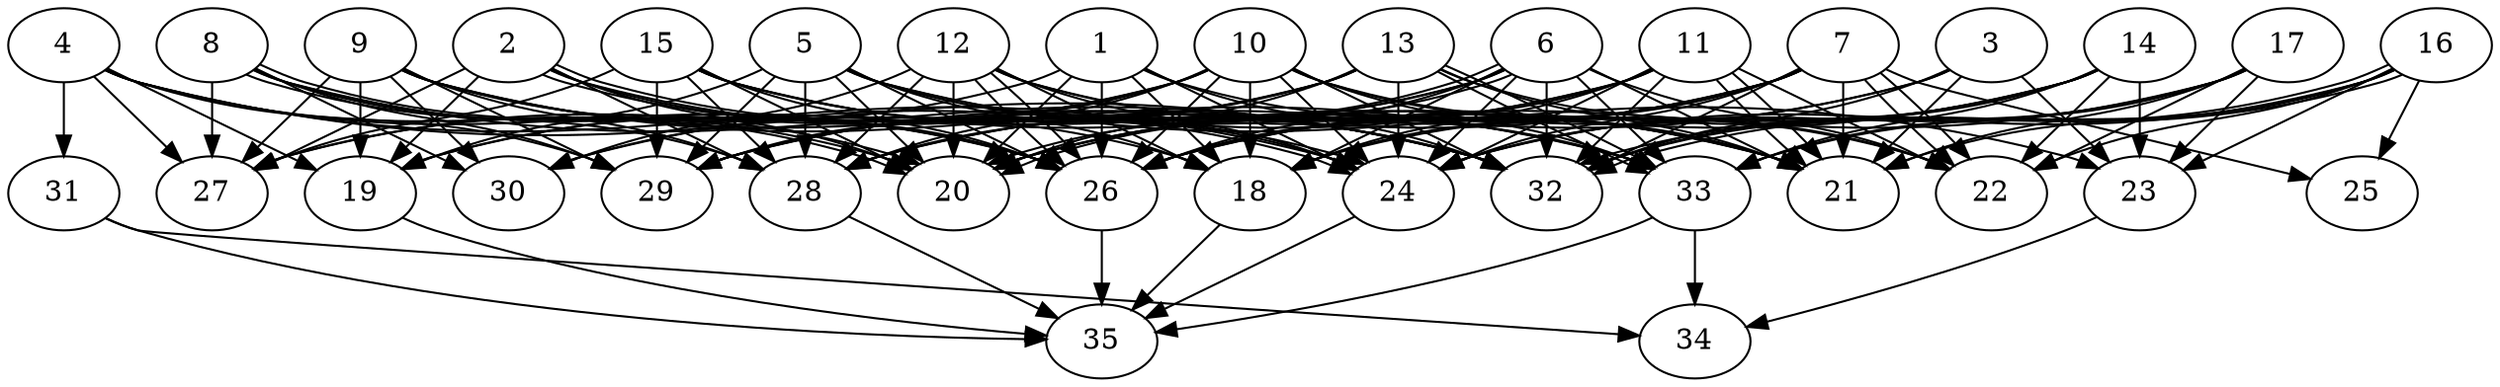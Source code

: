 // DAG automatically generated by daggen at Thu Oct  3 14:05:37 2019
// ./daggen --dot -n 35 --ccr 0.4 --fat 0.7 --regular 0.5 --density 0.9 --mindata 5242880 --maxdata 52428800 
digraph G {
  1 [size="88849920", alpha="0.07", expect_size="35539968"] 
  1 -> 18 [size ="35539968"]
  1 -> 20 [size ="35539968"]
  1 -> 21 [size ="35539968"]
  1 -> 24 [size ="35539968"]
  1 -> 26 [size ="35539968"]
  1 -> 27 [size ="35539968"]
  1 -> 32 [size ="35539968"]
  2 [size="16837120", alpha="0.13", expect_size="6734848"] 
  2 -> 19 [size ="6734848"]
  2 -> 20 [size ="6734848"]
  2 -> 24 [size ="6734848"]
  2 -> 24 [size ="6734848"]
  2 -> 26 [size ="6734848"]
  2 -> 27 [size ="6734848"]
  2 -> 28 [size ="6734848"]
  2 -> 32 [size ="6734848"]
  3 [size="109186560", alpha="0.12", expect_size="43674624"] 
  3 -> 20 [size ="43674624"]
  3 -> 21 [size ="43674624"]
  3 -> 23 [size ="43674624"]
  3 -> 28 [size ="43674624"]
  3 -> 32 [size ="43674624"]
  4 [size="26869760", alpha="0.02", expect_size="10747904"] 
  4 -> 19 [size ="10747904"]
  4 -> 20 [size ="10747904"]
  4 -> 24 [size ="10747904"]
  4 -> 26 [size ="10747904"]
  4 -> 27 [size ="10747904"]
  4 -> 29 [size ="10747904"]
  4 -> 31 [size ="10747904"]
  4 -> 32 [size ="10747904"]
  5 [size="52088320", alpha="0.05", expect_size="20835328"] 
  5 -> 18 [size ="20835328"]
  5 -> 19 [size ="20835328"]
  5 -> 20 [size ="20835328"]
  5 -> 21 [size ="20835328"]
  5 -> 23 [size ="20835328"]
  5 -> 24 [size ="20835328"]
  5 -> 26 [size ="20835328"]
  5 -> 28 [size ="20835328"]
  5 -> 29 [size ="20835328"]
  6 [size="58603520", alpha="0.08", expect_size="23441408"] 
  6 -> 18 [size ="23441408"]
  6 -> 20 [size ="23441408"]
  6 -> 20 [size ="23441408"]
  6 -> 21 [size ="23441408"]
  6 -> 22 [size ="23441408"]
  6 -> 24 [size ="23441408"]
  6 -> 26 [size ="23441408"]
  6 -> 28 [size ="23441408"]
  6 -> 29 [size ="23441408"]
  6 -> 32 [size ="23441408"]
  6 -> 33 [size ="23441408"]
  7 [size="91143680", alpha="0.11", expect_size="36457472"] 
  7 -> 18 [size ="36457472"]
  7 -> 20 [size ="36457472"]
  7 -> 21 [size ="36457472"]
  7 -> 22 [size ="36457472"]
  7 -> 22 [size ="36457472"]
  7 -> 24 [size ="36457472"]
  7 -> 25 [size ="36457472"]
  7 -> 26 [size ="36457472"]
  7 -> 28 [size ="36457472"]
  7 -> 29 [size ="36457472"]
  7 -> 32 [size ="36457472"]
  8 [size="112770560", alpha="0.05", expect_size="45108224"] 
  8 -> 20 [size ="45108224"]
  8 -> 20 [size ="45108224"]
  8 -> 26 [size ="45108224"]
  8 -> 27 [size ="45108224"]
  8 -> 28 [size ="45108224"]
  8 -> 29 [size ="45108224"]
  8 -> 30 [size ="45108224"]
  8 -> 32 [size ="45108224"]
  9 [size="18664960", alpha="0.11", expect_size="7465984"] 
  9 -> 18 [size ="7465984"]
  9 -> 19 [size ="7465984"]
  9 -> 26 [size ="7465984"]
  9 -> 27 [size ="7465984"]
  9 -> 28 [size ="7465984"]
  9 -> 29 [size ="7465984"]
  9 -> 30 [size ="7465984"]
  9 -> 32 [size ="7465984"]
  9 -> 33 [size ="7465984"]
  10 [size="93744640", alpha="0.08", expect_size="37497856"] 
  10 -> 18 [size ="37497856"]
  10 -> 19 [size ="37497856"]
  10 -> 21 [size ="37497856"]
  10 -> 22 [size ="37497856"]
  10 -> 24 [size ="37497856"]
  10 -> 26 [size ="37497856"]
  10 -> 27 [size ="37497856"]
  10 -> 28 [size ="37497856"]
  10 -> 29 [size ="37497856"]
  10 -> 32 [size ="37497856"]
  10 -> 33 [size ="37497856"]
  11 [size="105154560", alpha="0.13", expect_size="42061824"] 
  11 -> 18 [size ="42061824"]
  11 -> 21 [size ="42061824"]
  11 -> 21 [size ="42061824"]
  11 -> 22 [size ="42061824"]
  11 -> 24 [size ="42061824"]
  11 -> 26 [size ="42061824"]
  11 -> 29 [size ="42061824"]
  11 -> 30 [size ="42061824"]
  11 -> 32 [size ="42061824"]
  12 [size="30681600", alpha="0.09", expect_size="12272640"] 
  12 -> 18 [size ="12272640"]
  12 -> 20 [size ="12272640"]
  12 -> 21 [size ="12272640"]
  12 -> 24 [size ="12272640"]
  12 -> 26 [size ="12272640"]
  12 -> 26 [size ="12272640"]
  12 -> 28 [size ="12272640"]
  12 -> 30 [size ="12272640"]
  12 -> 33 [size ="12272640"]
  13 [size="106048000", alpha="0.00", expect_size="42419200"] 
  13 -> 19 [size ="42419200"]
  13 -> 20 [size ="42419200"]
  13 -> 21 [size ="42419200"]
  13 -> 22 [size ="42419200"]
  13 -> 24 [size ="42419200"]
  13 -> 29 [size ="42419200"]
  13 -> 30 [size ="42419200"]
  13 -> 33 [size ="42419200"]
  13 -> 33 [size ="42419200"]
  14 [size="58007040", alpha="0.15", expect_size="23202816"] 
  14 -> 18 [size ="23202816"]
  14 -> 20 [size ="23202816"]
  14 -> 22 [size ="23202816"]
  14 -> 23 [size ="23202816"]
  14 -> 24 [size ="23202816"]
  14 -> 26 [size ="23202816"]
  14 -> 32 [size ="23202816"]
  14 -> 33 [size ="23202816"]
  15 [size="68810240", alpha="0.06", expect_size="27524096"] 
  15 -> 20 [size ="27524096"]
  15 -> 21 [size ="27524096"]
  15 -> 26 [size ="27524096"]
  15 -> 27 [size ="27524096"]
  15 -> 28 [size ="27524096"]
  15 -> 29 [size ="27524096"]
  15 -> 32 [size ="27524096"]
  15 -> 33 [size ="27524096"]
  16 [size="98160640", alpha="0.19", expect_size="39264256"] 
  16 -> 21 [size ="39264256"]
  16 -> 22 [size ="39264256"]
  16 -> 23 [size ="39264256"]
  16 -> 24 [size ="39264256"]
  16 -> 25 [size ="39264256"]
  16 -> 32 [size ="39264256"]
  16 -> 32 [size ="39264256"]
  16 -> 33 [size ="39264256"]
  17 [size="26209280", alpha="0.16", expect_size="10483712"] 
  17 -> 21 [size ="10483712"]
  17 -> 22 [size ="10483712"]
  17 -> 23 [size ="10483712"]
  17 -> 24 [size ="10483712"]
  17 -> 26 [size ="10483712"]
  17 -> 32 [size ="10483712"]
  17 -> 33 [size ="10483712"]
  18 [size="92037120", alpha="0.13", expect_size="36814848"] 
  18 -> 35 [size ="36814848"]
  19 [size="122552320", alpha="0.16", expect_size="49020928"] 
  19 -> 35 [size ="49020928"]
  20 [size="71050240", alpha="0.19", expect_size="28420096"] 
  21 [size="120404480", alpha="0.14", expect_size="48161792"] 
  22 [size="79815680", alpha="0.10", expect_size="31926272"] 
  23 [size="15301120", alpha="0.02", expect_size="6120448"] 
  23 -> 34 [size ="6120448"]
  24 [size="16281600", alpha="0.16", expect_size="6512640"] 
  24 -> 35 [size ="6512640"]
  25 [size="106375680", alpha="0.18", expect_size="42550272"] 
  26 [size="23462400", alpha="0.06", expect_size="9384960"] 
  26 -> 35 [size ="9384960"]
  27 [size="18227200", alpha="0.08", expect_size="7290880"] 
  28 [size="115069440", alpha="0.07", expect_size="46027776"] 
  28 -> 35 [size ="46027776"]
  29 [size="72673280", alpha="0.07", expect_size="29069312"] 
  30 [size="50841600", alpha="0.01", expect_size="20336640"] 
  31 [size="43182080", alpha="0.10", expect_size="17272832"] 
  31 -> 34 [size ="17272832"]
  31 -> 35 [size ="17272832"]
  32 [size="125447680", alpha="0.02", expect_size="50179072"] 
  33 [size="65436160", alpha="0.10", expect_size="26174464"] 
  33 -> 34 [size ="26174464"]
  33 -> 35 [size ="26174464"]
  34 [size="77191680", alpha="0.06", expect_size="30876672"] 
  35 [size="56514560", alpha="0.11", expect_size="22605824"] 
}
